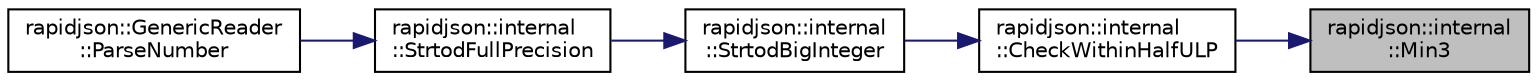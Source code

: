 digraph "rapidjson::internal::Min3"
{
 // INTERACTIVE_SVG=YES
 // LATEX_PDF_SIZE
  edge [fontname="Helvetica",fontsize="10",labelfontname="Helvetica",labelfontsize="10"];
  node [fontname="Helvetica",fontsize="10",shape=record];
  rankdir="RL";
  Node117 [label="rapidjson::internal\l::Min3",height=0.2,width=0.4,color="black", fillcolor="grey75", style="filled", fontcolor="black",tooltip=" "];
  Node117 -> Node118 [dir="back",color="midnightblue",fontsize="10",style="solid",fontname="Helvetica"];
  Node118 [label="rapidjson::internal\l::CheckWithinHalfULP",height=0.2,width=0.4,color="black", fillcolor="white", style="filled",URL="$namespacerapidjson_1_1internal.html#a1c9faaa8ff1461a84ee35c04c7b926c5",tooltip=" "];
  Node118 -> Node119 [dir="back",color="midnightblue",fontsize="10",style="solid",fontname="Helvetica"];
  Node119 [label="rapidjson::internal\l::StrtodBigInteger",height=0.2,width=0.4,color="black", fillcolor="white", style="filled",URL="$namespacerapidjson_1_1internal.html#aeb0c7910094111c91cd31339bf707950",tooltip=" "];
  Node119 -> Node120 [dir="back",color="midnightblue",fontsize="10",style="solid",fontname="Helvetica"];
  Node120 [label="rapidjson::internal\l::StrtodFullPrecision",height=0.2,width=0.4,color="black", fillcolor="white", style="filled",URL="$namespacerapidjson_1_1internal.html#afdec628bd595f8aca4ff74ec9e3c88f2",tooltip=" "];
  Node120 -> Node121 [dir="back",color="midnightblue",fontsize="10",style="solid",fontname="Helvetica"];
  Node121 [label="rapidjson::GenericReader\l::ParseNumber",height=0.2,width=0.4,color="black", fillcolor="white", style="filled",URL="$classrapidjson_1_1_generic_reader.html#a1f7c934e3dad52ecdbd451fb39bb2db6",tooltip=" "];
}
